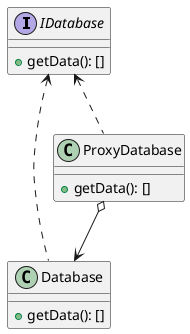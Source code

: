 @startuml

interface IDatabase {
    + getData(): []
}

class Database {
    + getData(): []
}

class ProxyDatabase {
    + getData(): []
}

IDatabase <.. Database
IDatabase <.. ProxyDatabase

ProxyDatabase o--> Database

@enduml
